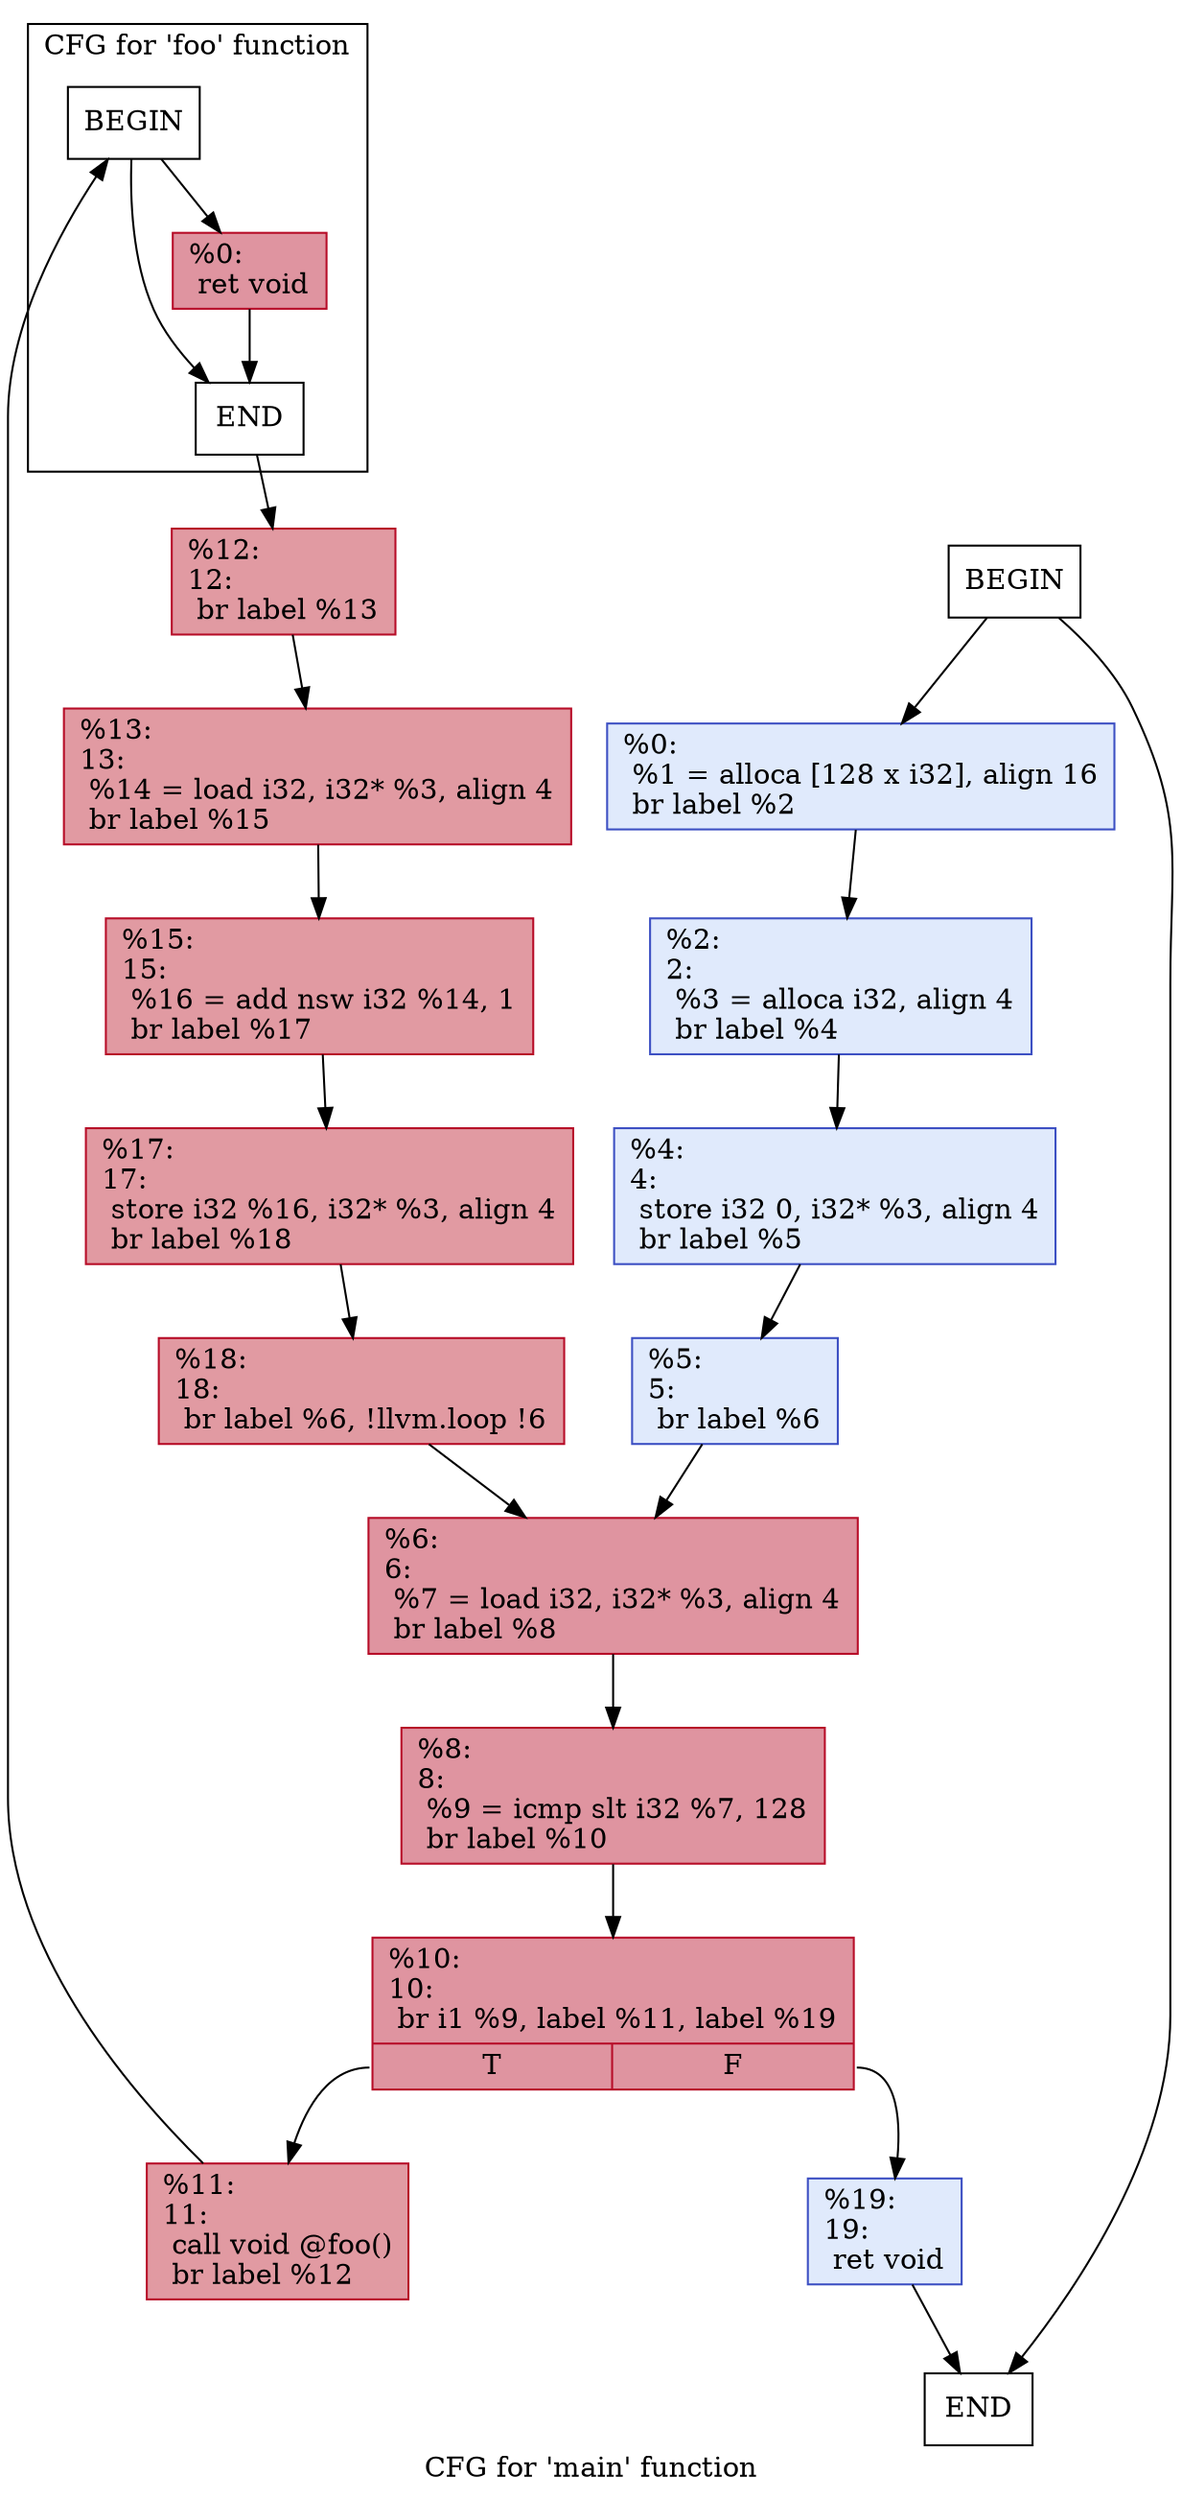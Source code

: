 digraph "CFG for 'main' function" {
	label="CFG for 'main' function";

	Nodebeginmain [shape=record, label="BEGIN"];
	Nodebeginmain -> Node0x2217d50
	Node0x2217d50 [shape=record,color="#3d50c3ff", style=filled, fillcolor="#b9d0f970",label="{%0:\l  %1 = alloca [128 x i32], align 16\l  br label %2\l}"];
	Node0x2217d50 -> Node0x2218a80;
	Node0x2218a80 [shape=record,color="#3d50c3ff", style=filled, fillcolor="#b9d0f970",label="{%2:\l2:                                                \l  %3 = alloca i32, align 4\l  br label %4\l}"];
	Node0x2218a80 -> Node0x2218be0;
	Node0x2218be0 [shape=record,color="#3d50c3ff", style=filled, fillcolor="#b9d0f970",label="{%4:\l4:                                                \l  store i32 0, i32* %3, align 4\l  br label %5\l}"];
	Node0x2218be0 -> Node0x2218cf0;
	Node0x2218cf0 [shape=record,color="#3d50c3ff", style=filled, fillcolor="#b9d0f970",label="{%5:\l5:                                                \l  br label %6\l}"];
	Node0x2218cf0 -> Node0x2218db0;
	Node0x2218db0 [shape=record,color="#b70d28ff", style=filled, fillcolor="#b70d2870",label="{%6:\l6:                                                \l  %7 = load i32, i32* %3, align 4\l  br label %8\l}"];
	Node0x2218db0 -> Node0x2218ee0;
	Node0x2218ee0 [shape=record,color="#b70d28ff", style=filled, fillcolor="#b70d2870",label="{%8:\l8:                                                \l  %9 = icmp slt i32 %7, 128\l  br label %10\l}"];
	Node0x2218ee0 -> Node0x2218ca0;
	Node0x2218ca0 [shape=record,color="#b70d28ff", style=filled, fillcolor="#b70d2870",label="{%10:\l10:                                               \l  br i1 %9, label %11, label %19\l|{<s0>T|<s1>F}}"];
	Node0x2218ca0:s0 -> Node0x2219040;
	Node0x2218ca0:s1 -> Node0x2219090;
	Node0x2219040 [shape=record,color="#b70d28ff", style=filled, fillcolor="#bb1b2c70",label="{%11:\l11:                                               \l  call void @foo()\l  br label %12\l}"];
	Node0x2219040 -> Nodebeginfoo;
	Nodeendfoo -> Node0x22192a0;
	Node0x22192a0 [shape=record,color="#b70d28ff", style=filled, fillcolor="#bb1b2c70",label="{%12:\l12:                                               \l  br label %13\l}"];
	Node0x22192a0 -> Node0x2219360;
	Node0x2219360 [shape=record,color="#b70d28ff", style=filled, fillcolor="#bb1b2c70",label="{%13:\l13:                                               \l  %14 = load i32, i32* %3, align 4\l  br label %15\l}"];
	Node0x2219360 -> Node0x2219490;
	Node0x2219490 [shape=record,color="#b70d28ff", style=filled, fillcolor="#bb1b2c70",label="{%15:\l15:                                               \l  %16 = add nsw i32 %14, 1\l  br label %17\l}"];
	Node0x2219490 -> Node0x2219550;
	Node0x2219550 [shape=record,color="#b70d28ff", style=filled, fillcolor="#bb1b2c70",label="{%17:\l17:                                               \l  store i32 %16, i32* %3, align 4\l  br label %18\l}"];
	Node0x2219550 -> Node0x2219610;
	Node0x2219610 [shape=record,color="#b70d28ff", style=filled, fillcolor="#bb1b2c70",label="{%18:\l18:                                               \l  br label %6, !llvm.loop !6\l}"];
	Node0x2219610 -> Node0x2218db0;
	Node0x2219090 [shape=record,color="#3d50c3ff", style=filled, fillcolor="#b9d0f970",label="{%19:\l19:                                               \l  ret void\l}"];
	Node0x2219090 -> Nodeendmain;
	Nodeendmain [shape=record, label="END"];
	Nodebeginmain -> Nodeendmain;
	subgraph cluster_foo {
		label = "CFG for 'foo' function";
		graph[style=filled, bgcolor=white];
		Nodebeginfoo [shape=record, label="BEGIN"];
	
		Nodebeginfoo -> Node0x2217bb0;
		Node0x2217bb0 [shape=record,color="#b70d28ff", style=filled, fillcolor="#b70d2870",label="{%0:\l  ret void\l}"];
		Node0x2217bb0 -> Nodeendfoo;
		Nodeendfoo [shape=record, label="END"];
		Nodebeginfoo -> Nodeendfoo;
	}
}
